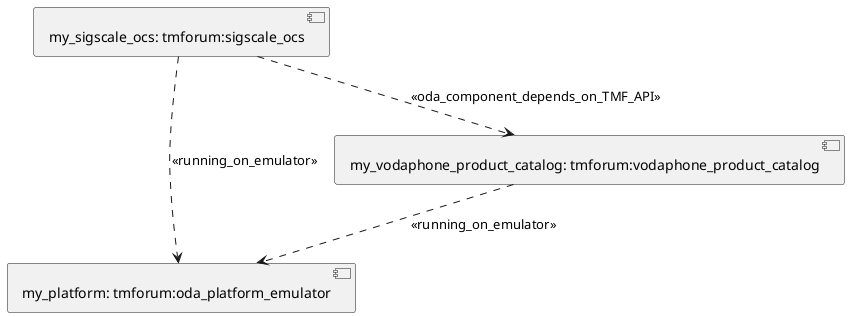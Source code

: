@startuml
skinparam componentStyle uml2
allowmixing

component "my_platform: tmforum:oda_platform_emulator" as node_my_platform
component "my_sigscale_ocs: tmforum:sigscale_ocs" as node_my_sigscale_ocs
component "my_vodaphone_product_catalog: tmforum:vodaphone_product_catalog" as node_my_vodaphone_product_catalog
node_my_sigscale_ocs ..> node_my_platform : <<running_on_emulator>>
node_my_sigscale_ocs ..> node_my_vodaphone_product_catalog : <<oda_component_depends_on_TMF_API>>
node_my_vodaphone_product_catalog ..> node_my_platform : <<running_on_emulator>>
@enduml
